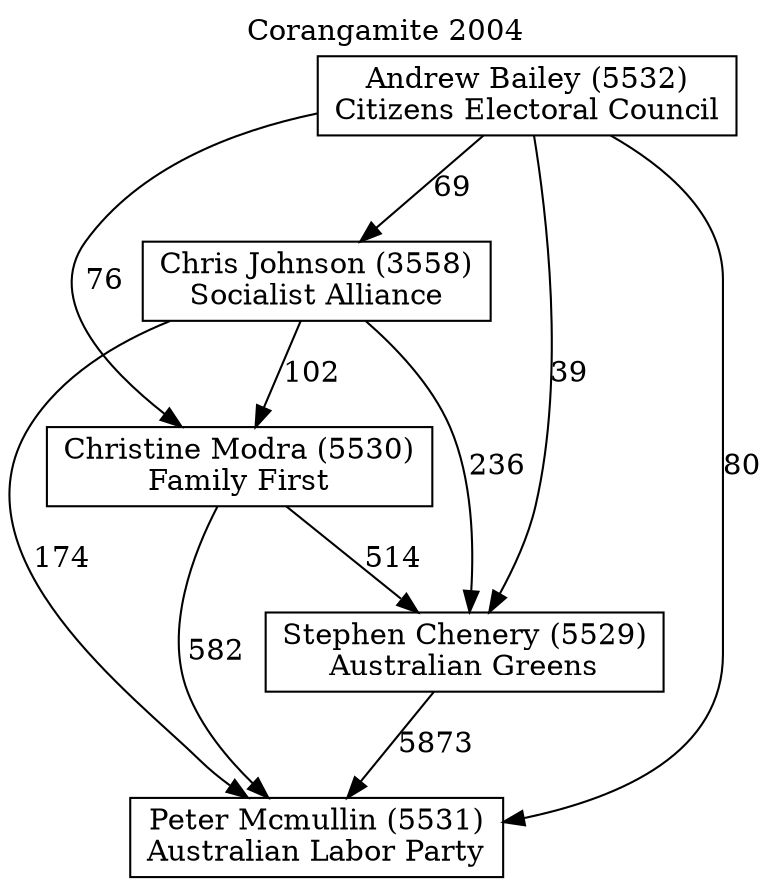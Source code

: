 // House preference flow
digraph "Peter Mcmullin (5531)_Corangamite_2004" {
	graph [label="Corangamite 2004" labelloc=t mclimit=10]
	node [shape=box]
	"Peter Mcmullin (5531)" [label="Peter Mcmullin (5531)
Australian Labor Party"]
	"Stephen Chenery (5529)" [label="Stephen Chenery (5529)
Australian Greens"]
	"Christine Modra (5530)" [label="Christine Modra (5530)
Family First"]
	"Chris Johnson (3558)" [label="Chris Johnson (3558)
Socialist Alliance"]
	"Andrew Bailey (5532)" [label="Andrew Bailey (5532)
Citizens Electoral Council"]
	"Stephen Chenery (5529)" -> "Peter Mcmullin (5531)" [label=5873]
	"Christine Modra (5530)" -> "Stephen Chenery (5529)" [label=514]
	"Chris Johnson (3558)" -> "Christine Modra (5530)" [label=102]
	"Andrew Bailey (5532)" -> "Chris Johnson (3558)" [label=69]
	"Christine Modra (5530)" -> "Peter Mcmullin (5531)" [label=582]
	"Chris Johnson (3558)" -> "Peter Mcmullin (5531)" [label=174]
	"Andrew Bailey (5532)" -> "Peter Mcmullin (5531)" [label=80]
	"Andrew Bailey (5532)" -> "Christine Modra (5530)" [label=76]
	"Chris Johnson (3558)" -> "Stephen Chenery (5529)" [label=236]
	"Andrew Bailey (5532)" -> "Stephen Chenery (5529)" [label=39]
}
